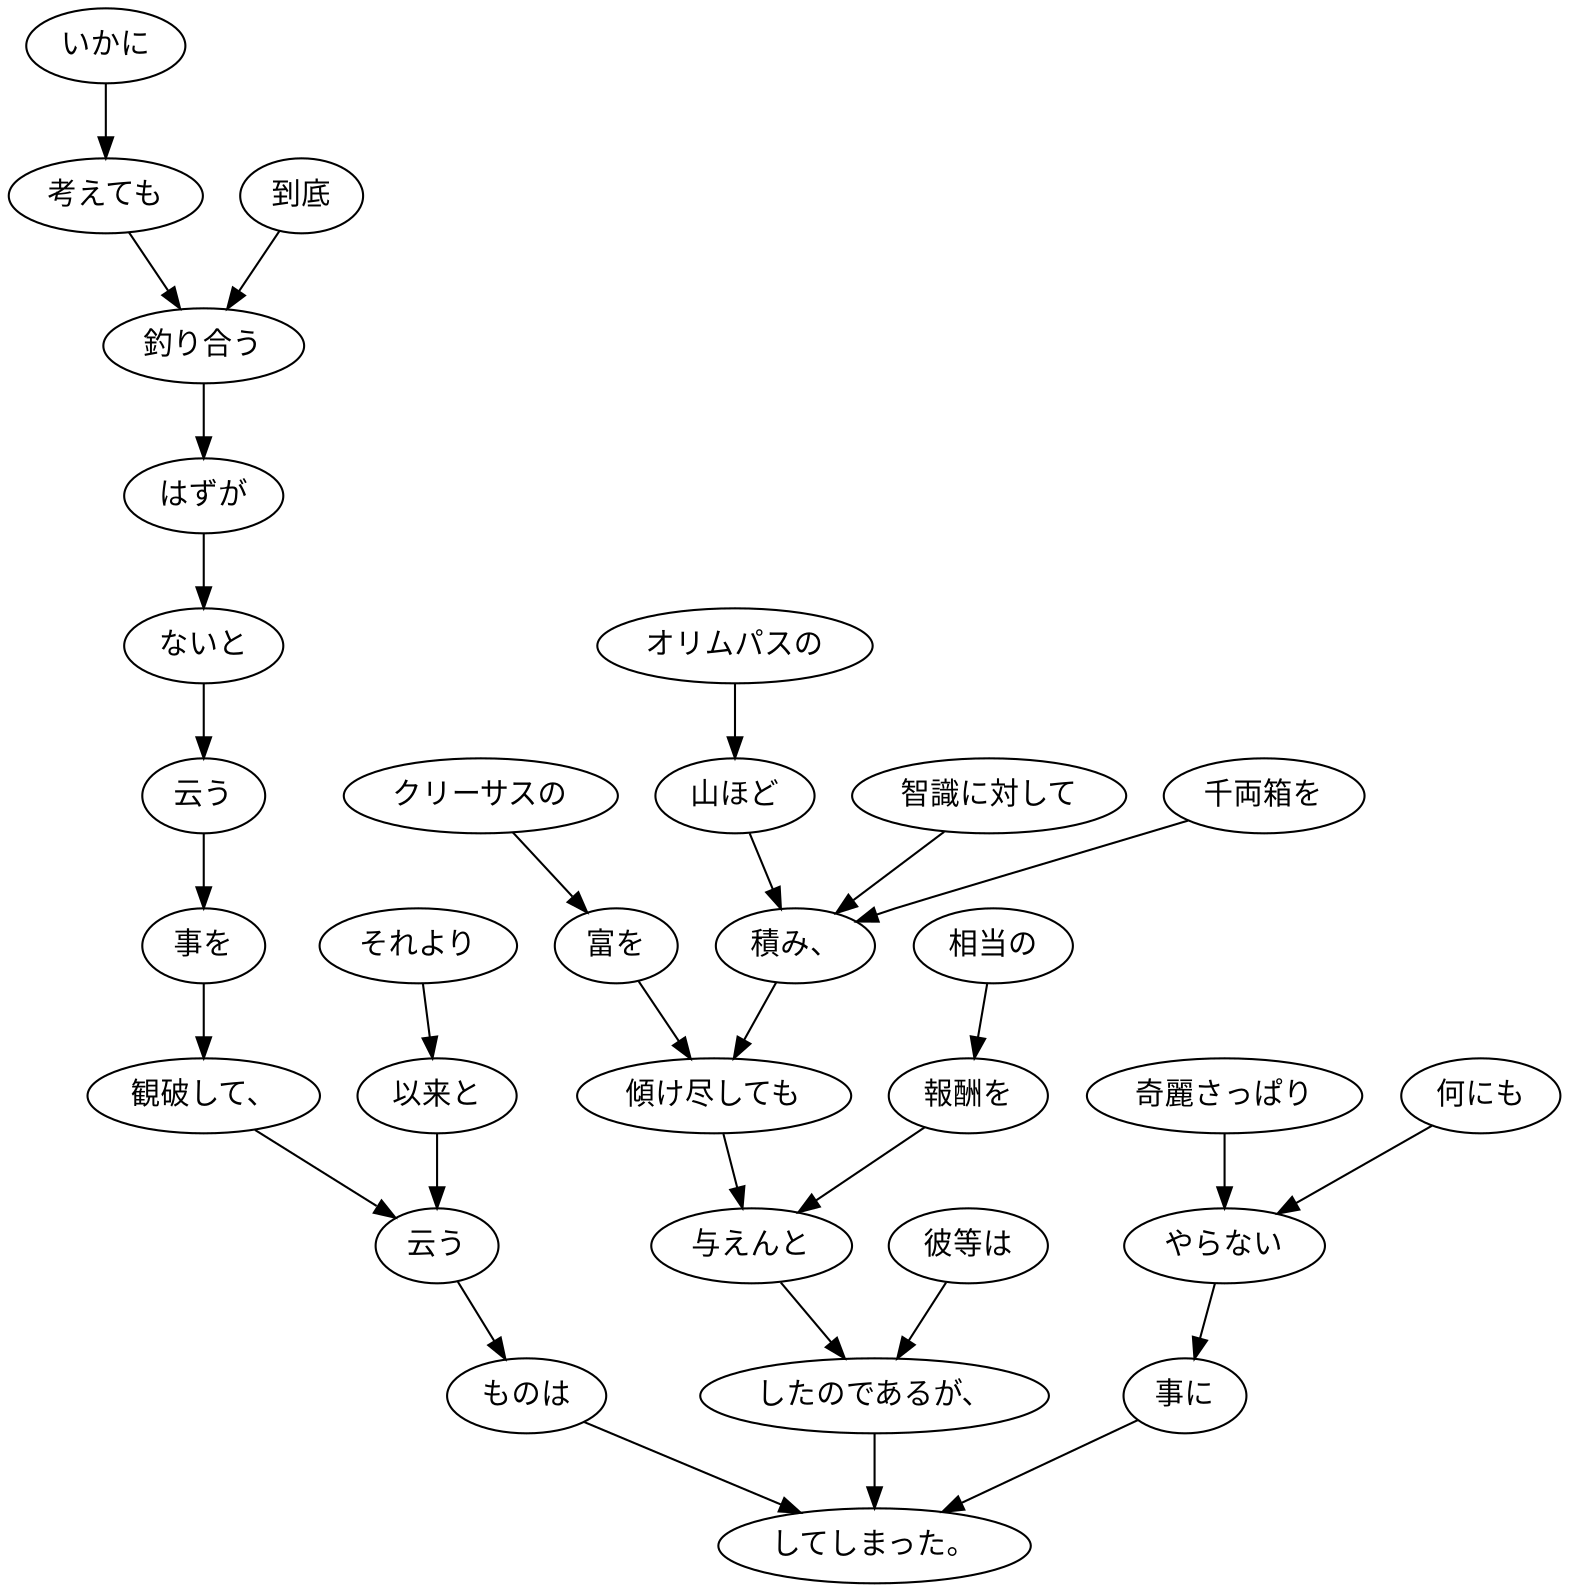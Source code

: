 digraph graph2599 {
	node0 [label="彼等は"];
	node1 [label="智識に対して"];
	node2 [label="千両箱を"];
	node3 [label="オリムパスの"];
	node4 [label="山ほど"];
	node5 [label="積み、"];
	node6 [label="クリーサスの"];
	node7 [label="富を"];
	node8 [label="傾け尽しても"];
	node9 [label="相当の"];
	node10 [label="報酬を"];
	node11 [label="与えんと"];
	node12 [label="したのであるが、"];
	node13 [label="いかに"];
	node14 [label="考えても"];
	node15 [label="到底"];
	node16 [label="釣り合う"];
	node17 [label="はずが"];
	node18 [label="ないと"];
	node19 [label="云う"];
	node20 [label="事を"];
	node21 [label="観破して、"];
	node22 [label="それより"];
	node23 [label="以来と"];
	node24 [label="云う"];
	node25 [label="ものは"];
	node26 [label="奇麗さっぱり"];
	node27 [label="何にも"];
	node28 [label="やらない"];
	node29 [label="事に"];
	node30 [label="してしまった。"];
	node0 -> node12;
	node1 -> node5;
	node2 -> node5;
	node3 -> node4;
	node4 -> node5;
	node5 -> node8;
	node6 -> node7;
	node7 -> node8;
	node8 -> node11;
	node9 -> node10;
	node10 -> node11;
	node11 -> node12;
	node12 -> node30;
	node13 -> node14;
	node14 -> node16;
	node15 -> node16;
	node16 -> node17;
	node17 -> node18;
	node18 -> node19;
	node19 -> node20;
	node20 -> node21;
	node21 -> node24;
	node22 -> node23;
	node23 -> node24;
	node24 -> node25;
	node25 -> node30;
	node26 -> node28;
	node27 -> node28;
	node28 -> node29;
	node29 -> node30;
}
